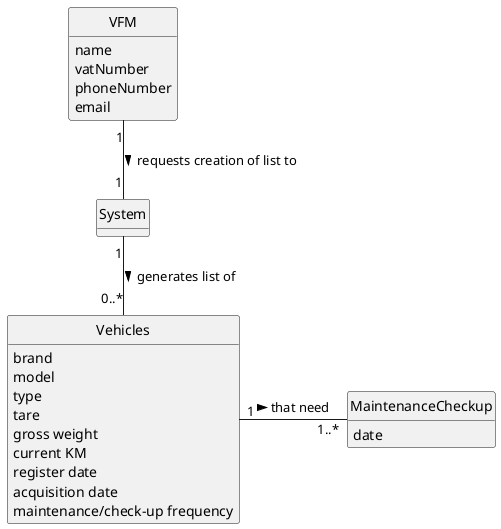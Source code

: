 @startuml
skinparam monochrome true
skinparam packageStyle rectangle
skinparam shadowing false

'left to right direction

skinparam classAttributeIconSize 0

hide circle
hide methods

'title Domain Model

'class Platform {
'  -description
'}

class VFM {
    name
    vatNumber
    phoneNumber
    email
}

class MaintenanceCheckup {
    date
}

class System {

}

class Vehicles {
    brand
    model
    type
    tare
    gross weight
    current KM
    register date
    acquisition date
    maintenance/check-up frequency
}
VFM "1" -- "1" System : requests creation of list to >
System "1" -- "0..*" Vehicles: generates list of >
Vehicles "1" - "1..*" MaintenanceCheckup: that need >
@enduml